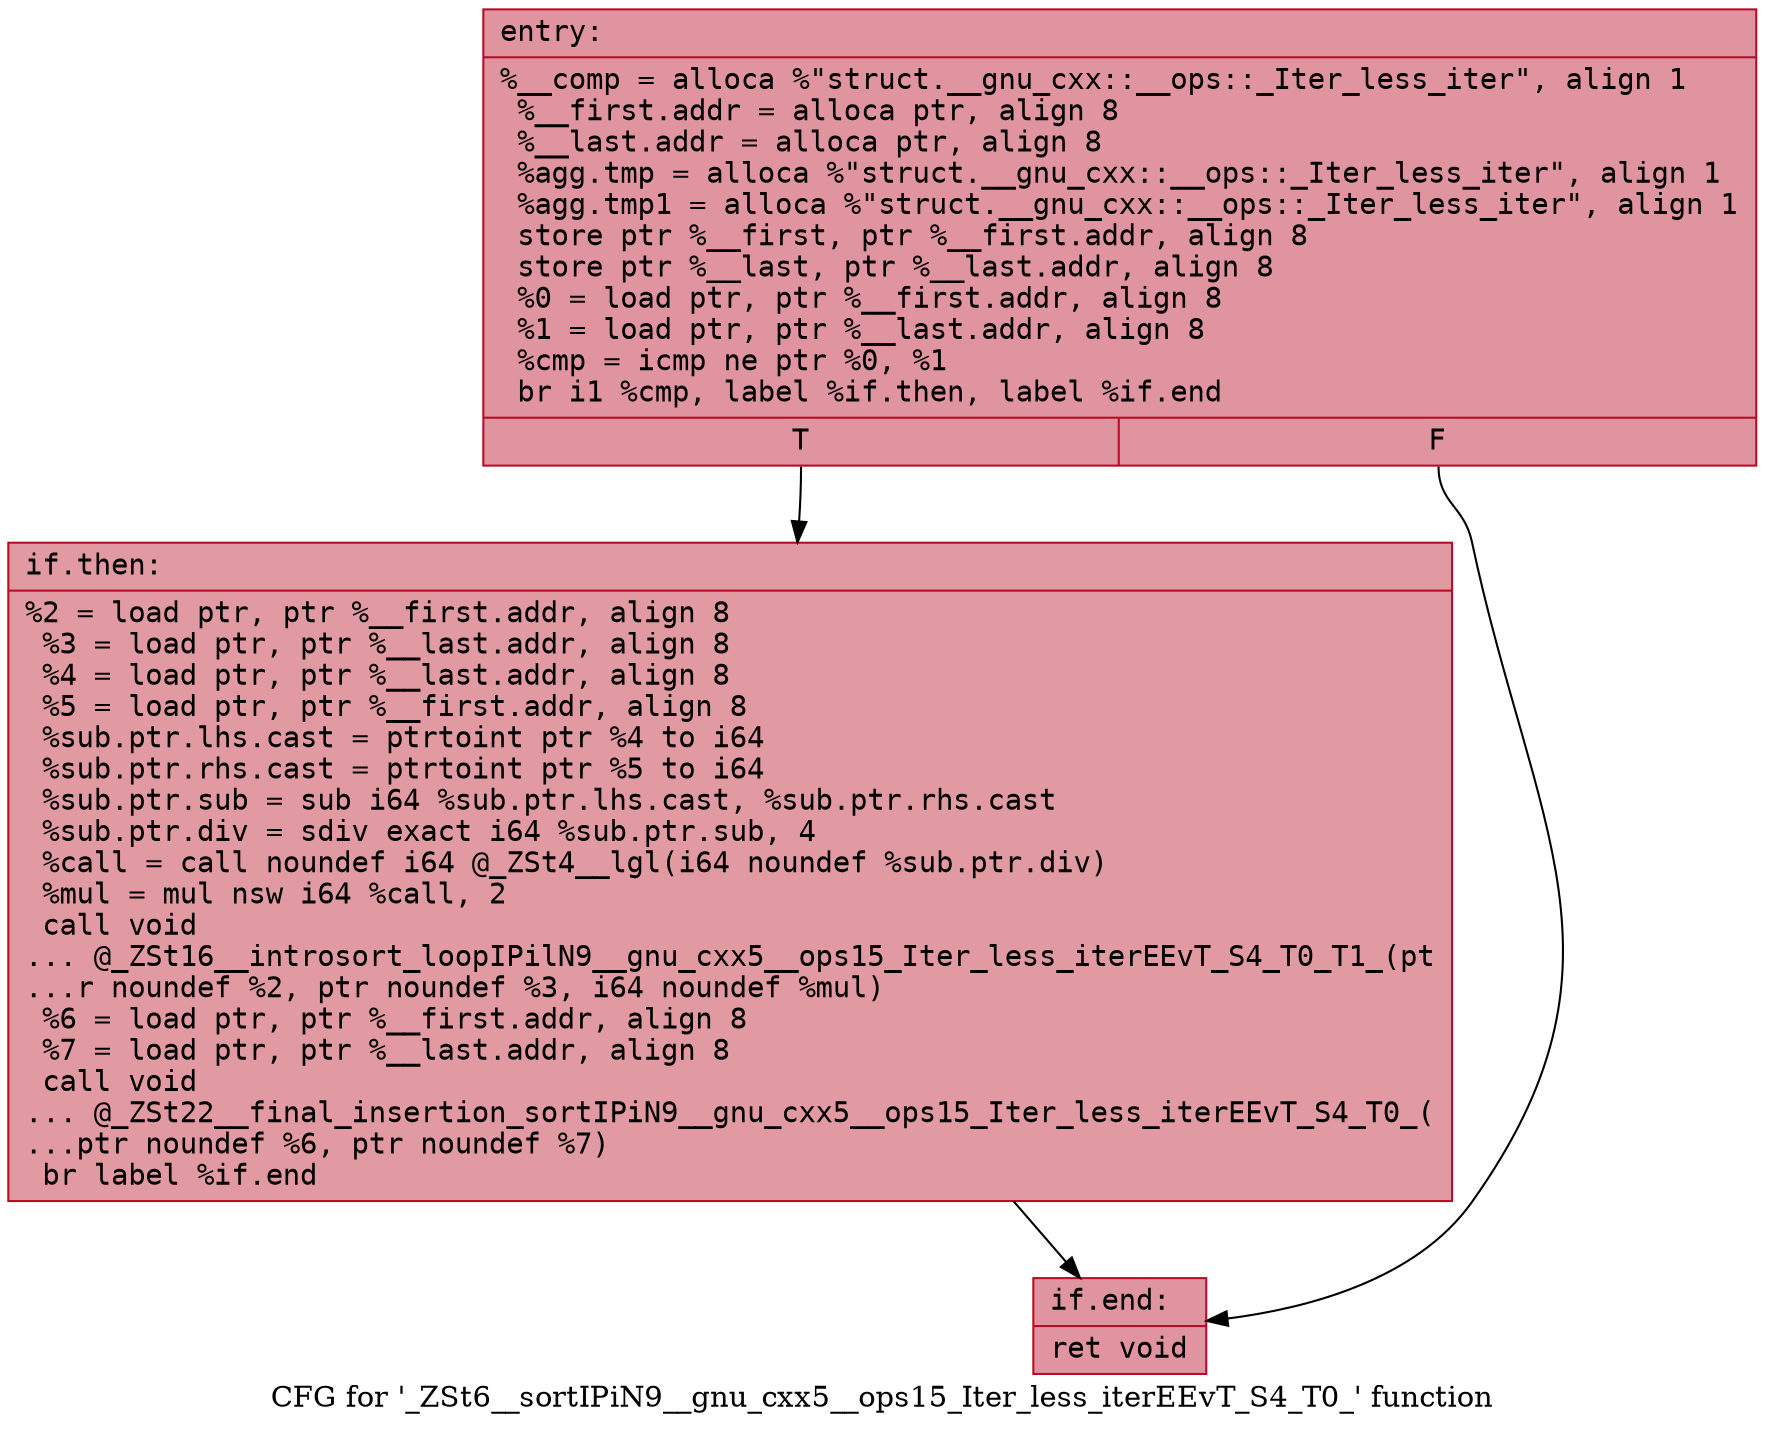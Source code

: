 digraph "CFG for '_ZSt6__sortIPiN9__gnu_cxx5__ops15_Iter_less_iterEEvT_S4_T0_' function" {
	label="CFG for '_ZSt6__sortIPiN9__gnu_cxx5__ops15_Iter_less_iterEEvT_S4_T0_' function";

	Node0x55aea934c150 [shape=record,color="#b70d28ff", style=filled, fillcolor="#b70d2870" fontname="Courier",label="{entry:\l|  %__comp = alloca %\"struct.__gnu_cxx::__ops::_Iter_less_iter\", align 1\l  %__first.addr = alloca ptr, align 8\l  %__last.addr = alloca ptr, align 8\l  %agg.tmp = alloca %\"struct.__gnu_cxx::__ops::_Iter_less_iter\", align 1\l  %agg.tmp1 = alloca %\"struct.__gnu_cxx::__ops::_Iter_less_iter\", align 1\l  store ptr %__first, ptr %__first.addr, align 8\l  store ptr %__last, ptr %__last.addr, align 8\l  %0 = load ptr, ptr %__first.addr, align 8\l  %1 = load ptr, ptr %__last.addr, align 8\l  %cmp = icmp ne ptr %0, %1\l  br i1 %cmp, label %if.then, label %if.end\l|{<s0>T|<s1>F}}"];
	Node0x55aea934c150:s0 -> Node0x55aea934c1a0[tooltip="entry -> if.then\nProbability 62.50%" ];
	Node0x55aea934c150:s1 -> Node0x55aea934c8a0[tooltip="entry -> if.end\nProbability 37.50%" ];
	Node0x55aea934c1a0 [shape=record,color="#b70d28ff", style=filled, fillcolor="#bb1b2c70" fontname="Courier",label="{if.then:\l|  %2 = load ptr, ptr %__first.addr, align 8\l  %3 = load ptr, ptr %__last.addr, align 8\l  %4 = load ptr, ptr %__last.addr, align 8\l  %5 = load ptr, ptr %__first.addr, align 8\l  %sub.ptr.lhs.cast = ptrtoint ptr %4 to i64\l  %sub.ptr.rhs.cast = ptrtoint ptr %5 to i64\l  %sub.ptr.sub = sub i64 %sub.ptr.lhs.cast, %sub.ptr.rhs.cast\l  %sub.ptr.div = sdiv exact i64 %sub.ptr.sub, 4\l  %call = call noundef i64 @_ZSt4__lgl(i64 noundef %sub.ptr.div)\l  %mul = mul nsw i64 %call, 2\l  call void\l... @_ZSt16__introsort_loopIPilN9__gnu_cxx5__ops15_Iter_less_iterEEvT_S4_T0_T1_(pt\l...r noundef %2, ptr noundef %3, i64 noundef %mul)\l  %6 = load ptr, ptr %__first.addr, align 8\l  %7 = load ptr, ptr %__last.addr, align 8\l  call void\l... @_ZSt22__final_insertion_sortIPiN9__gnu_cxx5__ops15_Iter_less_iterEEvT_S4_T0_(\l...ptr noundef %6, ptr noundef %7)\l  br label %if.end\l}"];
	Node0x55aea934c1a0 -> Node0x55aea934c8a0[tooltip="if.then -> if.end\nProbability 100.00%" ];
	Node0x55aea934c8a0 [shape=record,color="#b70d28ff", style=filled, fillcolor="#b70d2870" fontname="Courier",label="{if.end:\l|  ret void\l}"];
}
